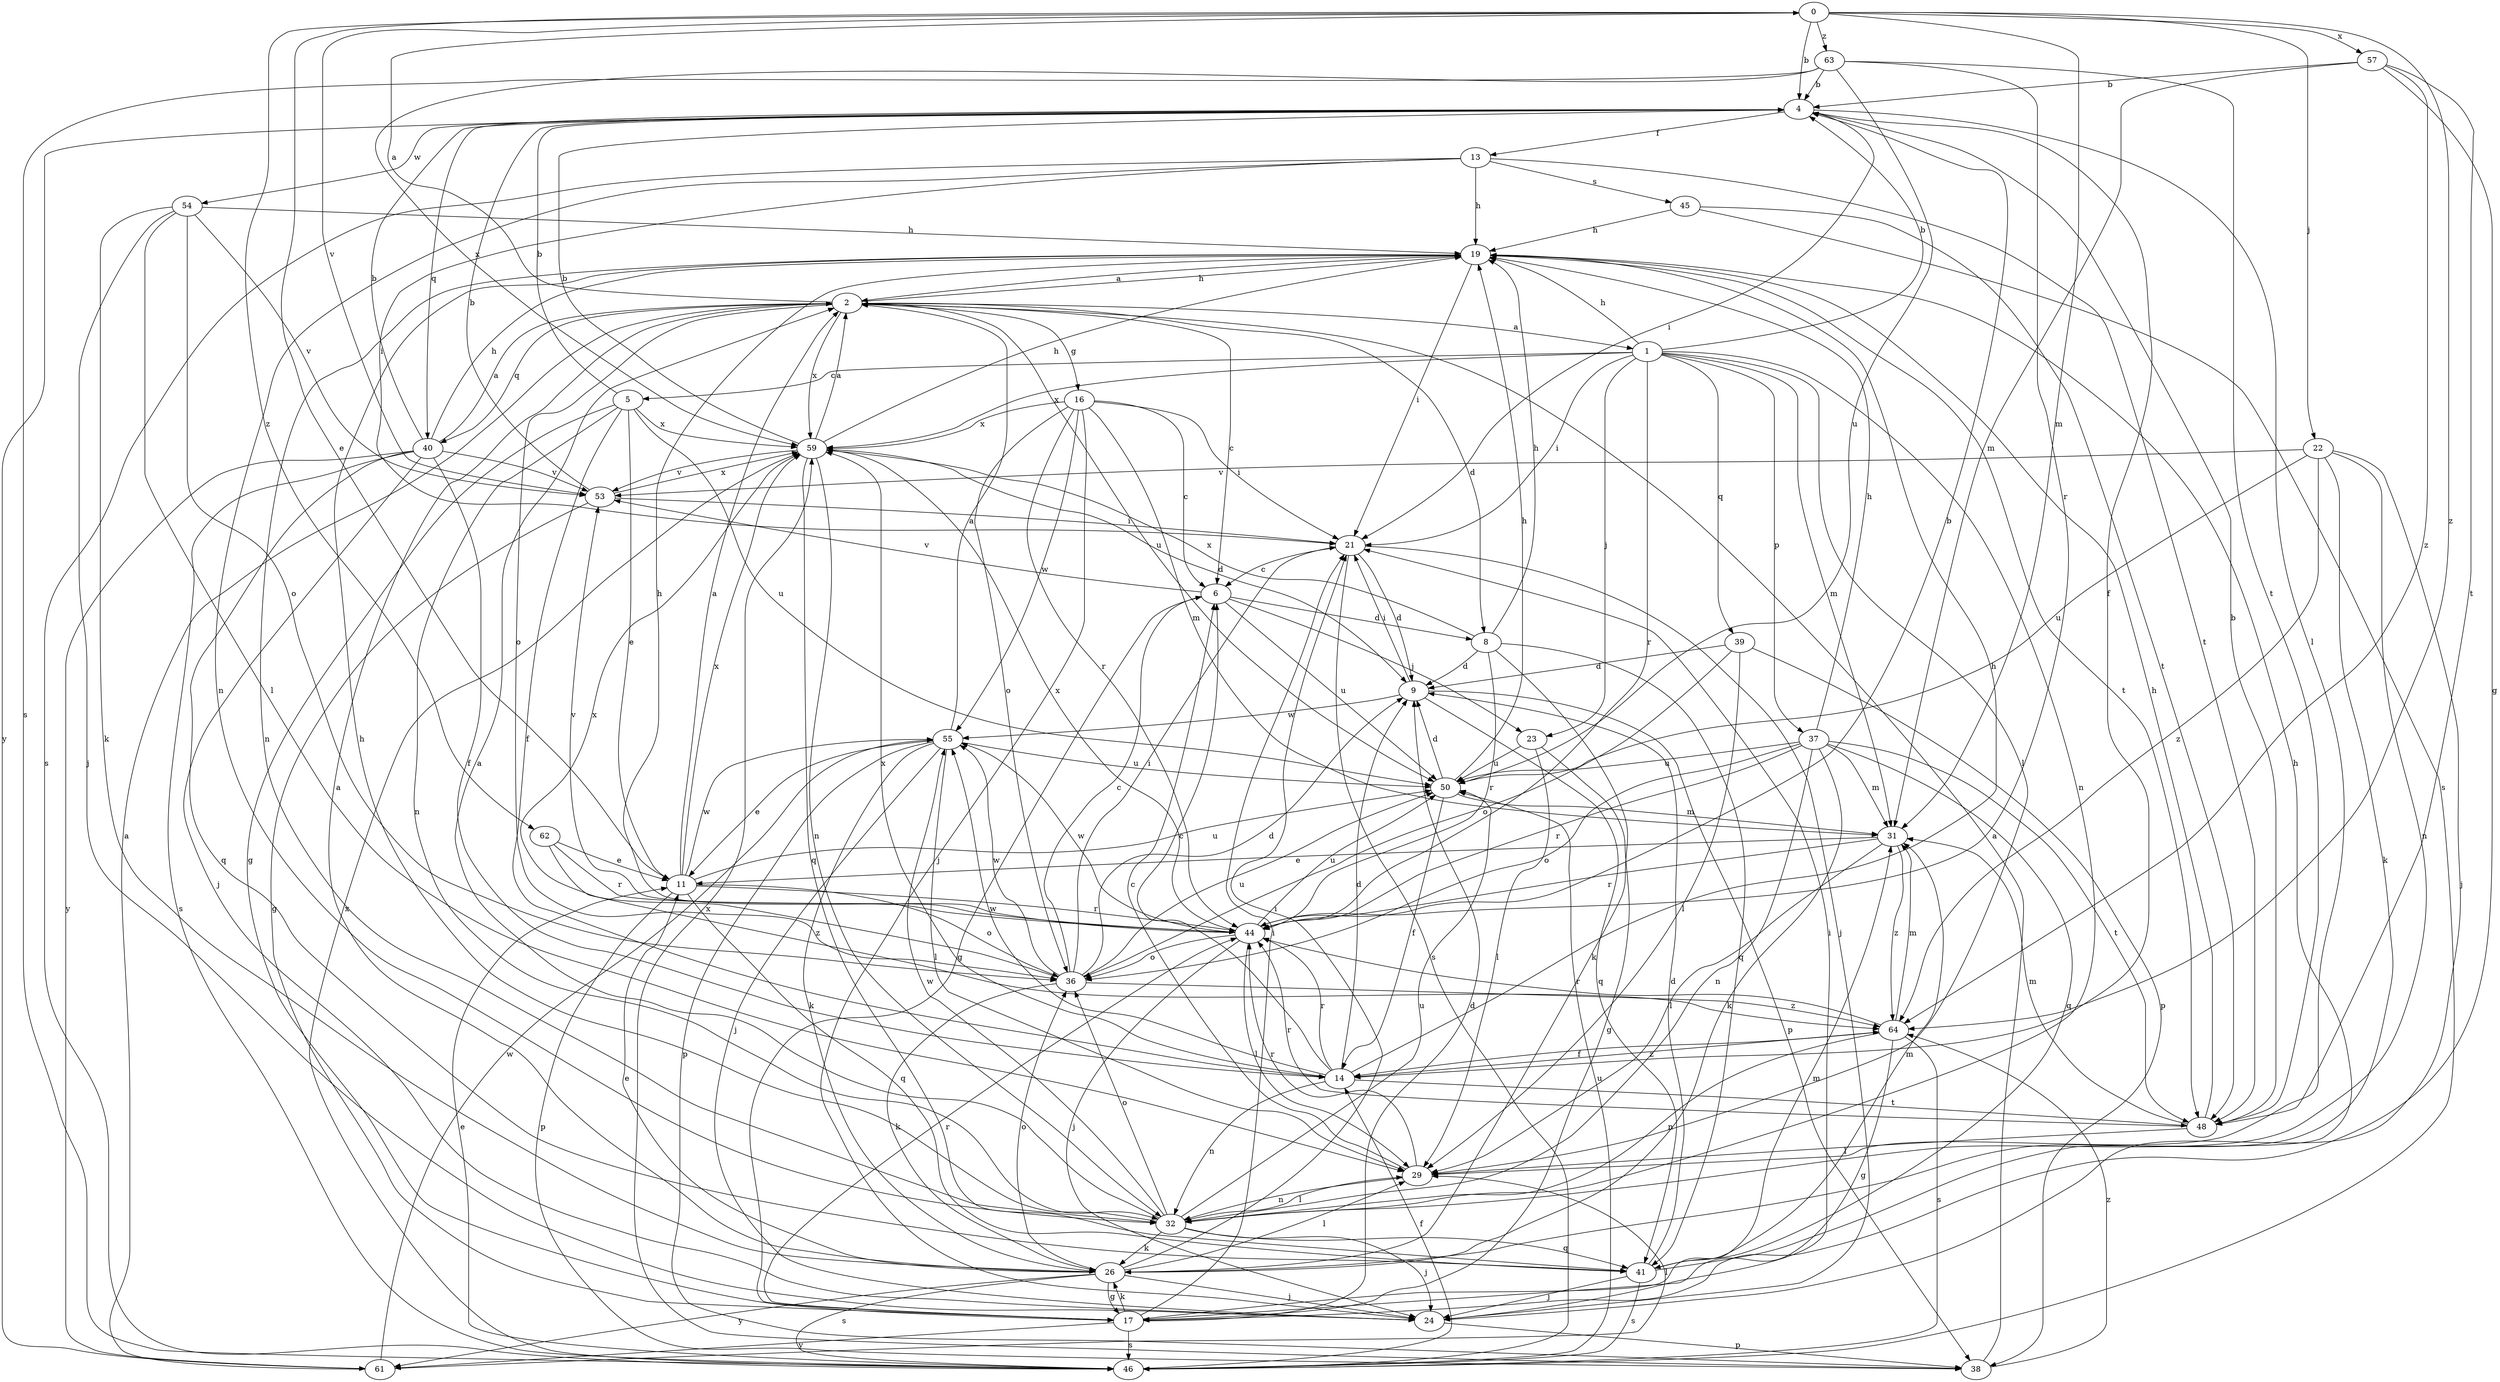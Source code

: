 strict digraph  {
0;
1;
2;
4;
5;
6;
8;
9;
11;
13;
14;
16;
17;
19;
21;
22;
23;
24;
26;
29;
31;
32;
36;
37;
38;
39;
40;
41;
44;
45;
46;
48;
50;
53;
54;
55;
57;
59;
61;
62;
63;
64;
0 -> 4  [label=b];
0 -> 11  [label=e];
0 -> 22  [label=j];
0 -> 31  [label=m];
0 -> 53  [label=v];
0 -> 57  [label=x];
0 -> 62  [label=z];
0 -> 63  [label=z];
0 -> 64  [label=z];
1 -> 4  [label=b];
1 -> 5  [label=c];
1 -> 19  [label=h];
1 -> 21  [label=i];
1 -> 23  [label=j];
1 -> 29  [label=l];
1 -> 31  [label=m];
1 -> 32  [label=n];
1 -> 37  [label=p];
1 -> 39  [label=q];
1 -> 44  [label=r];
1 -> 59  [label=x];
2 -> 0  [label=a];
2 -> 1  [label=a];
2 -> 6  [label=c];
2 -> 8  [label=d];
2 -> 16  [label=g];
2 -> 19  [label=h];
2 -> 36  [label=o];
2 -> 40  [label=q];
2 -> 50  [label=u];
2 -> 59  [label=x];
4 -> 13  [label=f];
4 -> 14  [label=f];
4 -> 21  [label=i];
4 -> 29  [label=l];
4 -> 40  [label=q];
4 -> 54  [label=w];
4 -> 61  [label=y];
5 -> 4  [label=b];
5 -> 11  [label=e];
5 -> 14  [label=f];
5 -> 17  [label=g];
5 -> 32  [label=n];
5 -> 50  [label=u];
5 -> 59  [label=x];
6 -> 8  [label=d];
6 -> 17  [label=g];
6 -> 23  [label=j];
6 -> 50  [label=u];
6 -> 53  [label=v];
8 -> 9  [label=d];
8 -> 19  [label=h];
8 -> 26  [label=k];
8 -> 41  [label=q];
8 -> 44  [label=r];
8 -> 59  [label=x];
9 -> 21  [label=i];
9 -> 38  [label=p];
9 -> 41  [label=q];
9 -> 55  [label=w];
11 -> 2  [label=a];
11 -> 36  [label=o];
11 -> 38  [label=p];
11 -> 41  [label=q];
11 -> 44  [label=r];
11 -> 50  [label=u];
11 -> 55  [label=w];
11 -> 59  [label=x];
13 -> 19  [label=h];
13 -> 21  [label=i];
13 -> 32  [label=n];
13 -> 45  [label=s];
13 -> 46  [label=s];
13 -> 48  [label=t];
14 -> 6  [label=c];
14 -> 9  [label=d];
14 -> 19  [label=h];
14 -> 32  [label=n];
14 -> 44  [label=r];
14 -> 48  [label=t];
14 -> 55  [label=w];
14 -> 59  [label=x];
14 -> 64  [label=z];
16 -> 6  [label=c];
16 -> 21  [label=i];
16 -> 24  [label=j];
16 -> 31  [label=m];
16 -> 36  [label=o];
16 -> 44  [label=r];
16 -> 55  [label=w];
16 -> 59  [label=x];
17 -> 9  [label=d];
17 -> 21  [label=i];
17 -> 26  [label=k];
17 -> 31  [label=m];
17 -> 44  [label=r];
17 -> 46  [label=s];
17 -> 61  [label=y];
19 -> 2  [label=a];
19 -> 21  [label=i];
19 -> 32  [label=n];
19 -> 48  [label=t];
21 -> 6  [label=c];
21 -> 9  [label=d];
21 -> 24  [label=j];
21 -> 46  [label=s];
22 -> 24  [label=j];
22 -> 26  [label=k];
22 -> 32  [label=n];
22 -> 50  [label=u];
22 -> 53  [label=v];
22 -> 64  [label=z];
23 -> 17  [label=g];
23 -> 29  [label=l];
23 -> 50  [label=u];
24 -> 21  [label=i];
24 -> 38  [label=p];
26 -> 2  [label=a];
26 -> 11  [label=e];
26 -> 17  [label=g];
26 -> 21  [label=i];
26 -> 24  [label=j];
26 -> 29  [label=l];
26 -> 36  [label=o];
26 -> 46  [label=s];
26 -> 61  [label=y];
29 -> 6  [label=c];
29 -> 32  [label=n];
29 -> 44  [label=r];
31 -> 11  [label=e];
31 -> 29  [label=l];
31 -> 44  [label=r];
31 -> 64  [label=z];
32 -> 2  [label=a];
32 -> 19  [label=h];
32 -> 24  [label=j];
32 -> 26  [label=k];
32 -> 29  [label=l];
32 -> 36  [label=o];
32 -> 41  [label=q];
32 -> 50  [label=u];
32 -> 55  [label=w];
36 -> 6  [label=c];
36 -> 9  [label=d];
36 -> 21  [label=i];
36 -> 26  [label=k];
36 -> 50  [label=u];
36 -> 55  [label=w];
36 -> 59  [label=x];
36 -> 64  [label=z];
37 -> 19  [label=h];
37 -> 26  [label=k];
37 -> 31  [label=m];
37 -> 32  [label=n];
37 -> 36  [label=o];
37 -> 41  [label=q];
37 -> 44  [label=r];
37 -> 48  [label=t];
37 -> 50  [label=u];
38 -> 2  [label=a];
38 -> 59  [label=x];
38 -> 64  [label=z];
39 -> 9  [label=d];
39 -> 29  [label=l];
39 -> 36  [label=o];
39 -> 38  [label=p];
40 -> 2  [label=a];
40 -> 4  [label=b];
40 -> 14  [label=f];
40 -> 19  [label=h];
40 -> 24  [label=j];
40 -> 41  [label=q];
40 -> 46  [label=s];
40 -> 53  [label=v];
40 -> 61  [label=y];
41 -> 9  [label=d];
41 -> 19  [label=h];
41 -> 24  [label=j];
41 -> 31  [label=m];
41 -> 46  [label=s];
44 -> 4  [label=b];
44 -> 19  [label=h];
44 -> 24  [label=j];
44 -> 29  [label=l];
44 -> 36  [label=o];
44 -> 50  [label=u];
44 -> 53  [label=v];
44 -> 55  [label=w];
44 -> 59  [label=x];
45 -> 19  [label=h];
45 -> 46  [label=s];
45 -> 48  [label=t];
46 -> 11  [label=e];
46 -> 14  [label=f];
46 -> 50  [label=u];
46 -> 59  [label=x];
48 -> 4  [label=b];
48 -> 19  [label=h];
48 -> 29  [label=l];
48 -> 31  [label=m];
48 -> 44  [label=r];
50 -> 9  [label=d];
50 -> 14  [label=f];
50 -> 19  [label=h];
50 -> 31  [label=m];
53 -> 4  [label=b];
53 -> 17  [label=g];
53 -> 21  [label=i];
53 -> 59  [label=x];
54 -> 19  [label=h];
54 -> 24  [label=j];
54 -> 26  [label=k];
54 -> 29  [label=l];
54 -> 36  [label=o];
54 -> 53  [label=v];
55 -> 2  [label=a];
55 -> 11  [label=e];
55 -> 24  [label=j];
55 -> 26  [label=k];
55 -> 29  [label=l];
55 -> 38  [label=p];
55 -> 50  [label=u];
57 -> 4  [label=b];
57 -> 17  [label=g];
57 -> 31  [label=m];
57 -> 48  [label=t];
57 -> 64  [label=z];
59 -> 2  [label=a];
59 -> 4  [label=b];
59 -> 9  [label=d];
59 -> 19  [label=h];
59 -> 32  [label=n];
59 -> 41  [label=q];
59 -> 53  [label=v];
61 -> 2  [label=a];
61 -> 29  [label=l];
61 -> 55  [label=w];
62 -> 11  [label=e];
62 -> 44  [label=r];
62 -> 64  [label=z];
63 -> 4  [label=b];
63 -> 44  [label=r];
63 -> 46  [label=s];
63 -> 48  [label=t];
63 -> 50  [label=u];
63 -> 59  [label=x];
64 -> 14  [label=f];
64 -> 17  [label=g];
64 -> 31  [label=m];
64 -> 32  [label=n];
64 -> 44  [label=r];
64 -> 46  [label=s];
}
